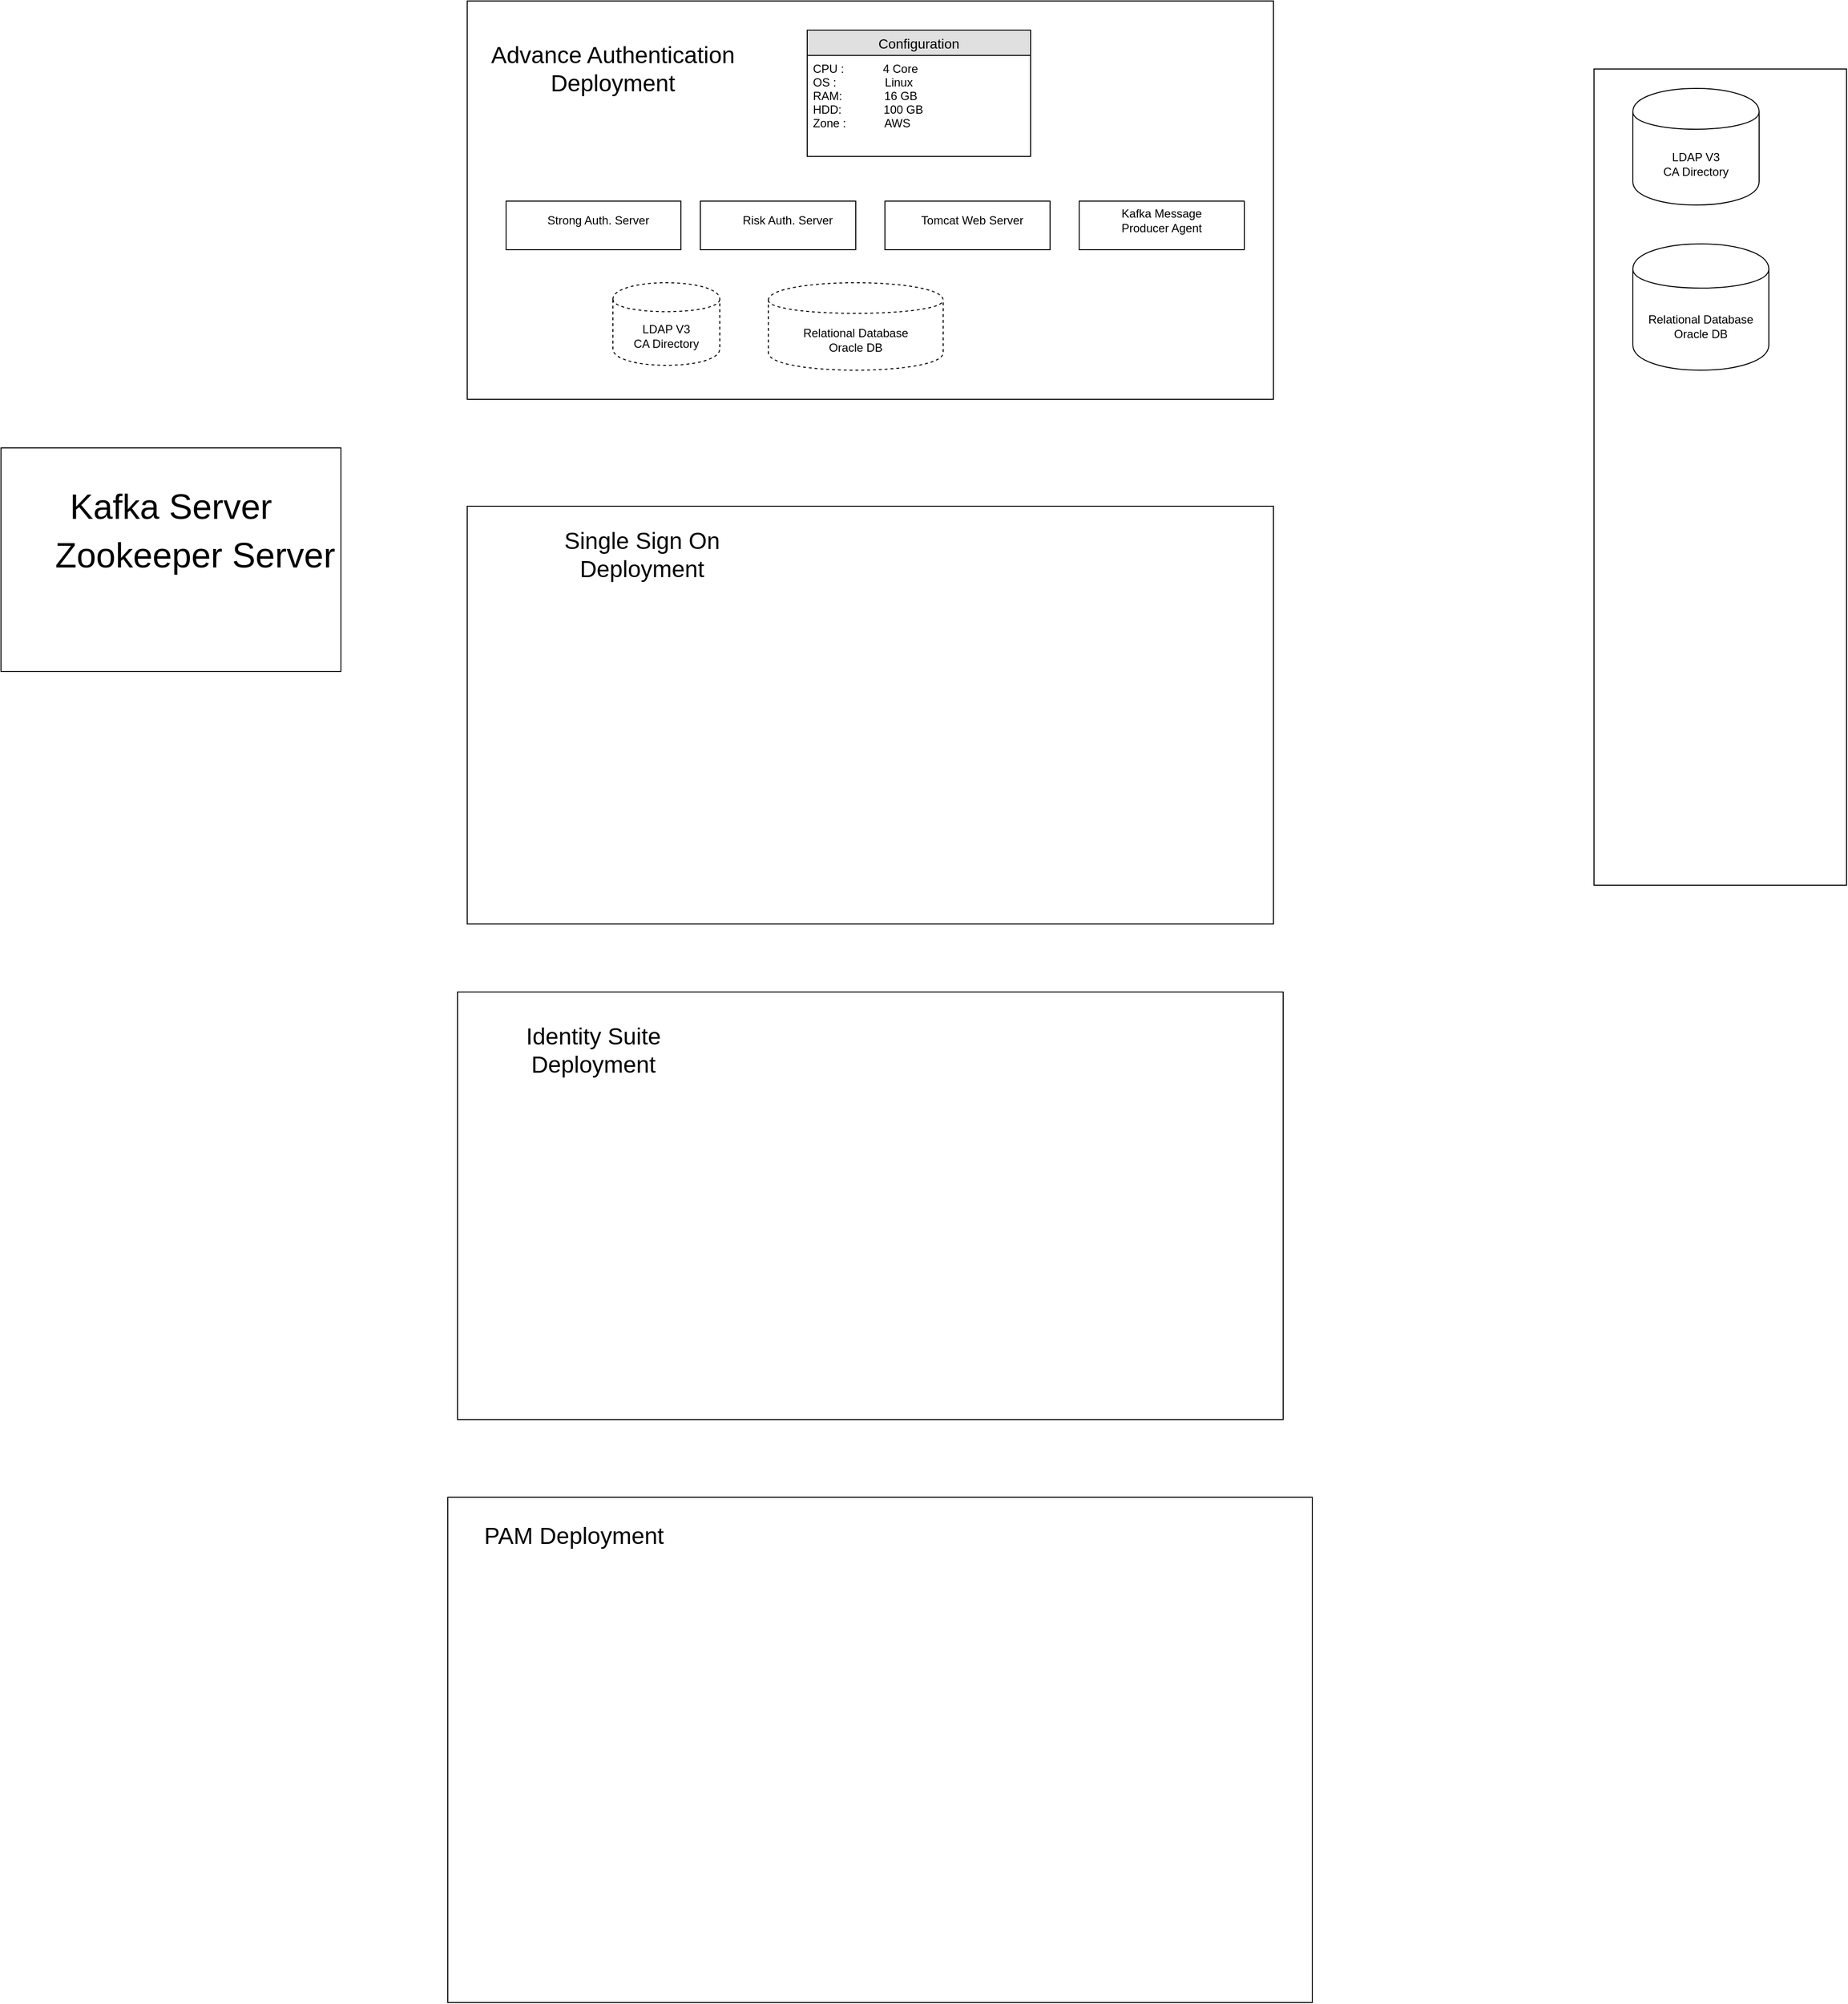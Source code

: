 <mxfile version="12.6.2" type="github">
  <diagram id="1FQsDpVp_Rvyt3KRUr12" name="Page-1">
    <mxGraphModel dx="1929" dy="560" grid="1" gridSize="10" guides="1" tooltips="1" connect="1" arrows="1" fold="1" page="1" pageScale="1" pageWidth="850" pageHeight="1100" math="0" shadow="0">
      <root>
        <mxCell id="0"/>
        <mxCell id="1" parent="0"/>
        <mxCell id="oRZT-dqO8HqAd2w5mD_u-7" value="" style="rounded=0;whiteSpace=wrap;html=1;align=center;" vertex="1" parent="1">
          <mxGeometry x="150" y="40" width="830" height="410" as="geometry"/>
        </mxCell>
        <mxCell id="oRZT-dqO8HqAd2w5mD_u-8" value="&lt;font style=&quot;font-size: 24px&quot;&gt;Advance Authentication Deployment&lt;/font&gt;" style="text;html=1;strokeColor=none;fillColor=none;align=center;verticalAlign=middle;whiteSpace=wrap;rounded=0;" vertex="1" parent="1">
          <mxGeometry x="170" y="100" width="260" height="20" as="geometry"/>
        </mxCell>
        <mxCell id="oRZT-dqO8HqAd2w5mD_u-9" value="" style="rounded=0;whiteSpace=wrap;html=1;" vertex="1" parent="1">
          <mxGeometry x="190" y="246" width="180" height="50" as="geometry"/>
        </mxCell>
        <mxCell id="oRZT-dqO8HqAd2w5mD_u-10" value="" style="rounded=0;whiteSpace=wrap;html=1;" vertex="1" parent="1">
          <mxGeometry x="390" y="246" width="160" height="50" as="geometry"/>
        </mxCell>
        <mxCell id="oRZT-dqO8HqAd2w5mD_u-11" value="" style="rounded=0;whiteSpace=wrap;html=1;" vertex="1" parent="1">
          <mxGeometry x="580" y="246" width="170" height="50" as="geometry"/>
        </mxCell>
        <mxCell id="oRZT-dqO8HqAd2w5mD_u-12" value="Strong Auth. Server" style="text;html=1;strokeColor=none;fillColor=none;align=center;verticalAlign=middle;whiteSpace=wrap;rounded=0;" vertex="1" parent="1">
          <mxGeometry x="210" y="256" width="150" height="20" as="geometry"/>
        </mxCell>
        <mxCell id="oRZT-dqO8HqAd2w5mD_u-13" value="Risk Auth. Server" style="text;html=1;strokeColor=none;fillColor=none;align=center;verticalAlign=middle;whiteSpace=wrap;rounded=0;" vertex="1" parent="1">
          <mxGeometry x="420" y="256" width="120" height="20" as="geometry"/>
        </mxCell>
        <mxCell id="oRZT-dqO8HqAd2w5mD_u-14" value="Tomcat Web Server" style="text;html=1;strokeColor=none;fillColor=none;align=center;verticalAlign=middle;whiteSpace=wrap;rounded=0;" vertex="1" parent="1">
          <mxGeometry x="610" y="256" width="120" height="20" as="geometry"/>
        </mxCell>
        <mxCell id="oRZT-dqO8HqAd2w5mD_u-15" value="LDAP V3&lt;br&gt;CA Directory" style="shape=cylinder;whiteSpace=wrap;html=1;boundedLbl=1;backgroundOutline=1;dashed=1;" vertex="1" parent="1">
          <mxGeometry x="300" y="330" width="110" height="85" as="geometry"/>
        </mxCell>
        <mxCell id="oRZT-dqO8HqAd2w5mD_u-16" value="Relational Database&lt;br&gt;Oracle DB" style="shape=cylinder;whiteSpace=wrap;html=1;boundedLbl=1;backgroundOutline=1;dashed=1;" vertex="1" parent="1">
          <mxGeometry x="460" y="330" width="180" height="90" as="geometry"/>
        </mxCell>
        <mxCell id="oRZT-dqO8HqAd2w5mD_u-17" value="" style="rounded=0;whiteSpace=wrap;html=1;" vertex="1" parent="1">
          <mxGeometry x="1310" y="110" width="260" height="840" as="geometry"/>
        </mxCell>
        <mxCell id="oRZT-dqO8HqAd2w5mD_u-18" value="LDAP V3&lt;br&gt;CA Directory" style="shape=cylinder;whiteSpace=wrap;html=1;boundedLbl=1;backgroundOutline=1;" vertex="1" parent="1">
          <mxGeometry x="1350" y="130" width="130" height="120" as="geometry"/>
        </mxCell>
        <mxCell id="oRZT-dqO8HqAd2w5mD_u-19" value="Relational Database&lt;br&gt;Oracle DB" style="shape=cylinder;whiteSpace=wrap;html=1;boundedLbl=1;backgroundOutline=1;" vertex="1" parent="1">
          <mxGeometry x="1350" y="290" width="140" height="130" as="geometry"/>
        </mxCell>
        <mxCell id="oRZT-dqO8HqAd2w5mD_u-36" value="Configuration" style="swimlane;fontStyle=0;childLayout=stackLayout;horizontal=1;startSize=26;fillColor=#e0e0e0;horizontalStack=0;resizeParent=1;resizeParentMax=0;resizeLast=0;collapsible=1;marginBottom=0;swimlaneFillColor=#ffffff;align=center;fontSize=14;" vertex="1" parent="1">
          <mxGeometry x="500" y="70" width="230" height="130" as="geometry"/>
        </mxCell>
        <mxCell id="oRZT-dqO8HqAd2w5mD_u-37" value="CPU :            4 Core&#xa;OS :               Linux&#xa;RAM:             16 GB&#xa;HDD:             100 GB&#xa;Zone :            AWS" style="text;strokeColor=none;fillColor=none;spacingLeft=4;spacingRight=4;overflow=hidden;rotatable=0;points=[[0,0.5],[1,0.5]];portConstraint=eastwest;fontSize=12;" vertex="1" parent="oRZT-dqO8HqAd2w5mD_u-36">
          <mxGeometry y="26" width="230" height="104" as="geometry"/>
        </mxCell>
        <mxCell id="oRZT-dqO8HqAd2w5mD_u-41" value="" style="rounded=0;whiteSpace=wrap;html=1;" vertex="1" parent="1">
          <mxGeometry x="780" y="246" width="170" height="50" as="geometry"/>
        </mxCell>
        <mxCell id="oRZT-dqO8HqAd2w5mD_u-42" value="Kafka Message Producer Agent" style="text;html=1;strokeColor=none;fillColor=none;align=center;verticalAlign=middle;whiteSpace=wrap;rounded=0;" vertex="1" parent="1">
          <mxGeometry x="805" y="256" width="120" height="20" as="geometry"/>
        </mxCell>
        <mxCell id="oRZT-dqO8HqAd2w5mD_u-44" value="" style="rounded=0;whiteSpace=wrap;html=1;" vertex="1" parent="1">
          <mxGeometry x="-330" y="500" width="350" height="230" as="geometry"/>
        </mxCell>
        <mxCell id="oRZT-dqO8HqAd2w5mD_u-45" value="&lt;font style=&quot;font-size: 36px&quot;&gt;Kafka Server&lt;/font&gt;" style="text;html=1;strokeColor=none;fillColor=none;align=center;verticalAlign=middle;whiteSpace=wrap;rounded=0;dashed=1;" vertex="1" parent="1">
          <mxGeometry x="-300" y="550" width="290" height="20" as="geometry"/>
        </mxCell>
        <mxCell id="oRZT-dqO8HqAd2w5mD_u-46" value="&lt;font style=&quot;font-size: 36px&quot;&gt;Zookeeper Server&lt;/font&gt;" style="text;html=1;strokeColor=none;fillColor=none;align=center;verticalAlign=middle;whiteSpace=wrap;rounded=0;dashed=1;" vertex="1" parent="1">
          <mxGeometry x="-310" y="600" width="360" height="20" as="geometry"/>
        </mxCell>
        <mxCell id="oRZT-dqO8HqAd2w5mD_u-48" value="" style="rounded=0;whiteSpace=wrap;html=1;" vertex="1" parent="1">
          <mxGeometry x="150" y="560" width="830" height="430" as="geometry"/>
        </mxCell>
        <mxCell id="oRZT-dqO8HqAd2w5mD_u-49" value="&lt;font style=&quot;font-size: 24px&quot;&gt;Single Sign On Deployment&lt;/font&gt;" style="text;html=1;strokeColor=none;fillColor=none;align=center;verticalAlign=middle;whiteSpace=wrap;rounded=0;" vertex="1" parent="1">
          <mxGeometry x="200" y="600" width="260" height="20" as="geometry"/>
        </mxCell>
        <mxCell id="oRZT-dqO8HqAd2w5mD_u-50" value="" style="rounded=0;whiteSpace=wrap;html=1;" vertex="1" parent="1">
          <mxGeometry x="140" y="1060" width="850" height="440" as="geometry"/>
        </mxCell>
        <mxCell id="oRZT-dqO8HqAd2w5mD_u-51" value="&lt;font style=&quot;font-size: 24px&quot;&gt;Identity Suite Deployment&lt;/font&gt;" style="text;html=1;strokeColor=none;fillColor=none;align=center;verticalAlign=middle;whiteSpace=wrap;rounded=0;" vertex="1" parent="1">
          <mxGeometry x="150" y="1110" width="260" height="20" as="geometry"/>
        </mxCell>
        <mxCell id="oRZT-dqO8HqAd2w5mD_u-52" value="" style="rounded=0;whiteSpace=wrap;html=1;" vertex="1" parent="1">
          <mxGeometry x="130" y="1580" width="890" height="520" as="geometry"/>
        </mxCell>
        <mxCell id="oRZT-dqO8HqAd2w5mD_u-53" value="&lt;font style=&quot;font-size: 24px&quot;&gt;PAM Deployment&lt;/font&gt;" style="text;html=1;strokeColor=none;fillColor=none;align=center;verticalAlign=middle;whiteSpace=wrap;rounded=0;" vertex="1" parent="1">
          <mxGeometry x="130" y="1610" width="260" height="20" as="geometry"/>
        </mxCell>
      </root>
    </mxGraphModel>
  </diagram>
</mxfile>
